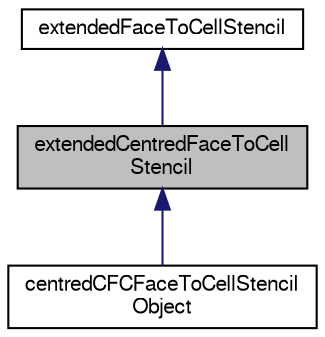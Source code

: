 digraph "extendedCentredFaceToCellStencil"
{
  bgcolor="transparent";
  edge [fontname="FreeSans",fontsize="10",labelfontname="FreeSans",labelfontsize="10"];
  node [fontname="FreeSans",fontsize="10",shape=record];
  Node0 [label="extendedCentredFaceToCell\lStencil",height=0.2,width=0.4,color="black", fillcolor="grey75", style="filled", fontcolor="black"];
  Node1 -> Node0 [dir="back",color="midnightblue",fontsize="10",style="solid",fontname="FreeSans"];
  Node1 [label="extendedFaceToCellStencil",height=0.2,width=0.4,color="black",URL="$a22746.html",tooltip="Note: transformations on coupled patches not supported. Problem is the positions of cells reachable t..."];
  Node0 -> Node2 [dir="back",color="midnightblue",fontsize="10",style="solid",fontname="FreeSans"];
  Node2 [label="centredCFCFaceToCellStencil\lObject",height=0.2,width=0.4,color="black",URL="$a22758.html"];
}
